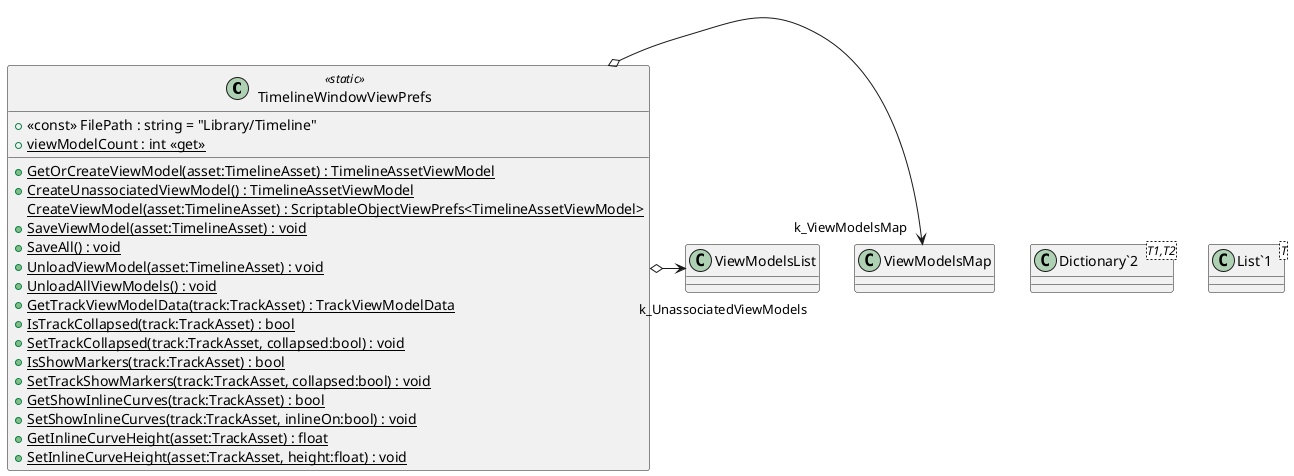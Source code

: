@startuml
class TimelineWindowViewPrefs <<static>> {
    + <<const>> FilePath : string = "Library/Timeline"
    + {static} viewModelCount : int <<get>>
    + {static} GetOrCreateViewModel(asset:TimelineAsset) : TimelineAssetViewModel
    + {static} CreateUnassociatedViewModel() : TimelineAssetViewModel
    {static} CreateViewModel(asset:TimelineAsset) : ScriptableObjectViewPrefs<TimelineAssetViewModel>
    + {static} SaveViewModel(asset:TimelineAsset) : void
    + {static} SaveAll() : void
    + {static} UnloadViewModel(asset:TimelineAsset) : void
    + {static} UnloadAllViewModels() : void
    + {static} GetTrackViewModelData(track:TrackAsset) : TrackViewModelData
    + {static} IsTrackCollapsed(track:TrackAsset) : bool
    + {static} SetTrackCollapsed(track:TrackAsset, collapsed:bool) : void
    + {static} IsShowMarkers(track:TrackAsset) : bool
    + {static} SetTrackShowMarkers(track:TrackAsset, collapsed:bool) : void
    + {static} GetShowInlineCurves(track:TrackAsset) : bool
    + {static} SetShowInlineCurves(track:TrackAsset, inlineOn:bool) : void
    + {static} GetInlineCurveHeight(asset:TrackAsset) : float
    + {static} SetInlineCurveHeight(asset:TrackAsset, height:float) : void
}
class "Dictionary`2"<T1,T2> {
}
class "List`1"<T> {
}
TimelineWindowViewPrefs o-> "k_ViewModelsMap" ViewModelsMap
TimelineWindowViewPrefs o-> "k_UnassociatedViewModels" ViewModelsList
@enduml

